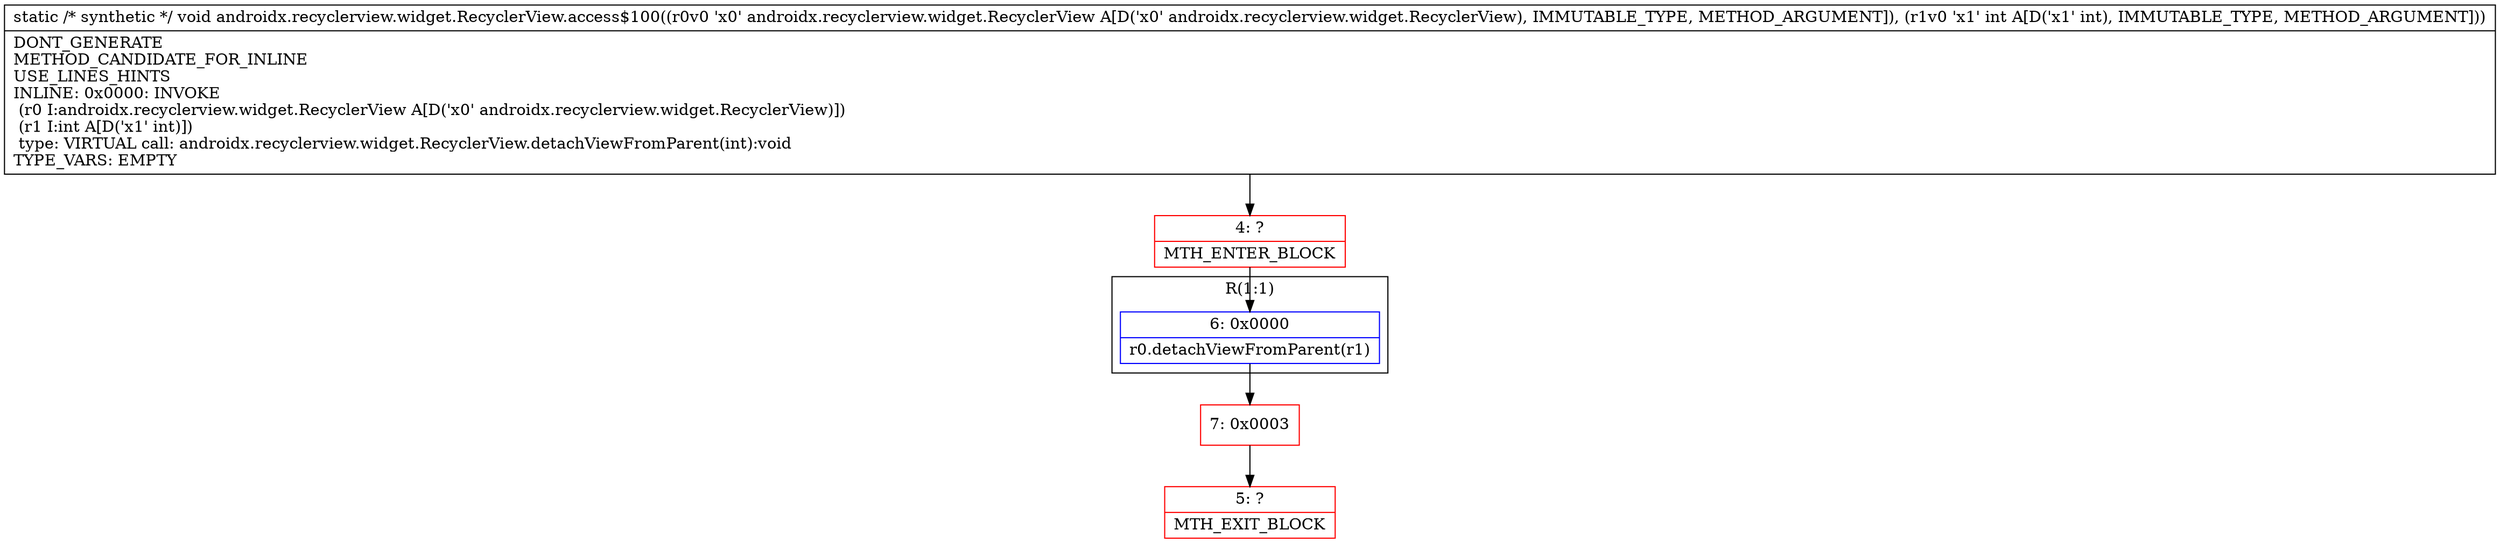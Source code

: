 digraph "CFG forandroidx.recyclerview.widget.RecyclerView.access$100(Landroidx\/recyclerview\/widget\/RecyclerView;I)V" {
subgraph cluster_Region_1922806554 {
label = "R(1:1)";
node [shape=record,color=blue];
Node_6 [shape=record,label="{6\:\ 0x0000|r0.detachViewFromParent(r1)\l}"];
}
Node_4 [shape=record,color=red,label="{4\:\ ?|MTH_ENTER_BLOCK\l}"];
Node_7 [shape=record,color=red,label="{7\:\ 0x0003}"];
Node_5 [shape=record,color=red,label="{5\:\ ?|MTH_EXIT_BLOCK\l}"];
MethodNode[shape=record,label="{static \/* synthetic *\/ void androidx.recyclerview.widget.RecyclerView.access$100((r0v0 'x0' androidx.recyclerview.widget.RecyclerView A[D('x0' androidx.recyclerview.widget.RecyclerView), IMMUTABLE_TYPE, METHOD_ARGUMENT]), (r1v0 'x1' int A[D('x1' int), IMMUTABLE_TYPE, METHOD_ARGUMENT]))  | DONT_GENERATE\lMETHOD_CANDIDATE_FOR_INLINE\lUSE_LINES_HINTS\lINLINE: 0x0000: INVOKE  \l  (r0 I:androidx.recyclerview.widget.RecyclerView A[D('x0' androidx.recyclerview.widget.RecyclerView)])\l  (r1 I:int A[D('x1' int)])\l type: VIRTUAL call: androidx.recyclerview.widget.RecyclerView.detachViewFromParent(int):void\lTYPE_VARS: EMPTY\l}"];
MethodNode -> Node_4;Node_6 -> Node_7;
Node_4 -> Node_6;
Node_7 -> Node_5;
}

